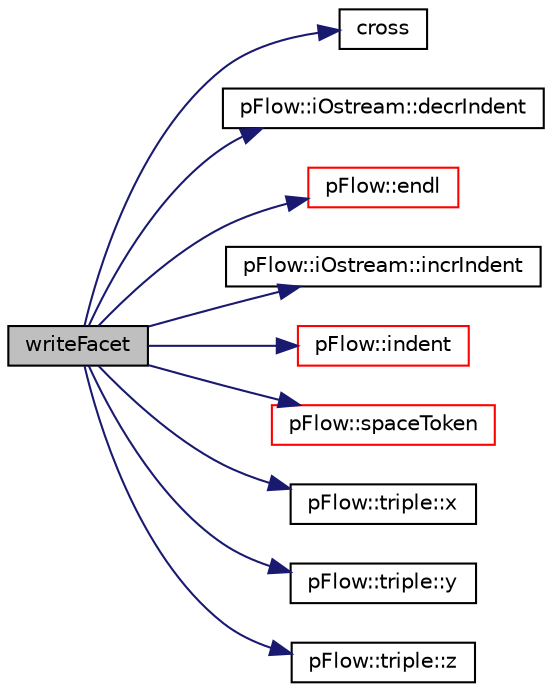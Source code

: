 digraph "writeFacet"
{
 // LATEX_PDF_SIZE
  edge [fontname="Helvetica",fontsize="10",labelfontname="Helvetica",labelfontsize="10"];
  node [fontname="Helvetica",fontsize="10",shape=record];
  rankdir="LR";
  Node1 [label="writeFacet",height=0.2,width=0.4,color="black", fillcolor="grey75", style="filled", fontcolor="black",tooltip=" "];
  Node1 -> Node2 [color="midnightblue",fontsize="10",style="solid",fontname="Helvetica"];
  Node2 [label="cross",height=0.2,width=0.4,color="black", fillcolor="white", style="filled",URL="$tripleFwd_8hpp.html#a7a724b824f9e21a646a965a99fff4b04",tooltip=" "];
  Node1 -> Node3 [color="midnightblue",fontsize="10",style="solid",fontname="Helvetica"];
  Node3 [label="pFlow::iOstream::decrIndent",height=0.2,width=0.4,color="black", fillcolor="white", style="filled",URL="$classpFlow_1_1iOstream.html#ae18e78f7ce58c60f648722fd7f8bdcbd",tooltip="Decrement the indent level."];
  Node1 -> Node4 [color="midnightblue",fontsize="10",style="solid",fontname="Helvetica"];
  Node4 [label="pFlow::endl",height=0.2,width=0.4,color="red", fillcolor="white", style="filled",URL="$namespacepFlow.html#aba8f0c455a3fdb4b05ad33a25b13b189",tooltip="Add newline and flush stream."];
  Node1 -> Node6 [color="midnightblue",fontsize="10",style="solid",fontname="Helvetica"];
  Node6 [label="pFlow::iOstream::incrIndent",height=0.2,width=0.4,color="black", fillcolor="white", style="filled",URL="$classpFlow_1_1iOstream.html#a79a5f541a96c769ad3b3bf66aff49115",tooltip="Increment the indent level."];
  Node1 -> Node7 [color="midnightblue",fontsize="10",style="solid",fontname="Helvetica"];
  Node7 [label="pFlow::indent",height=0.2,width=0.4,color="red", fillcolor="white", style="filled",URL="$namespacepFlow.html#a34575f136660c0751d5496604fcf2a11",tooltip="Indent stream."];
  Node1 -> Node9 [color="midnightblue",fontsize="10",style="solid",fontname="Helvetica"];
  Node9 [label="pFlow::spaceToken",height=0.2,width=0.4,color="red", fillcolor="white", style="filled",URL="$namespacepFlow.html#ae66fd475dd6c1c6611e9451b715e6a77",tooltip=" "];
  Node1 -> Node12 [color="midnightblue",fontsize="10",style="solid",fontname="Helvetica"];
  Node12 [label="pFlow::triple::x",height=0.2,width=0.4,color="black", fillcolor="white", style="filled",URL="$classpFlow_1_1triple.html#a2f365146ce767d3de7ae125abd193b33",tooltip="access component"];
  Node1 -> Node13 [color="midnightblue",fontsize="10",style="solid",fontname="Helvetica"];
  Node13 [label="pFlow::triple::y",height=0.2,width=0.4,color="black", fillcolor="white", style="filled",URL="$classpFlow_1_1triple.html#a28d901cc27d3756a830e4de5a484b967",tooltip="access component"];
  Node1 -> Node14 [color="midnightblue",fontsize="10",style="solid",fontname="Helvetica"];
  Node14 [label="pFlow::triple::z",height=0.2,width=0.4,color="black", fillcolor="white", style="filled",URL="$classpFlow_1_1triple.html#a5c836d3919741edf1ba805c98dbd21b7",tooltip="access component"];
}
